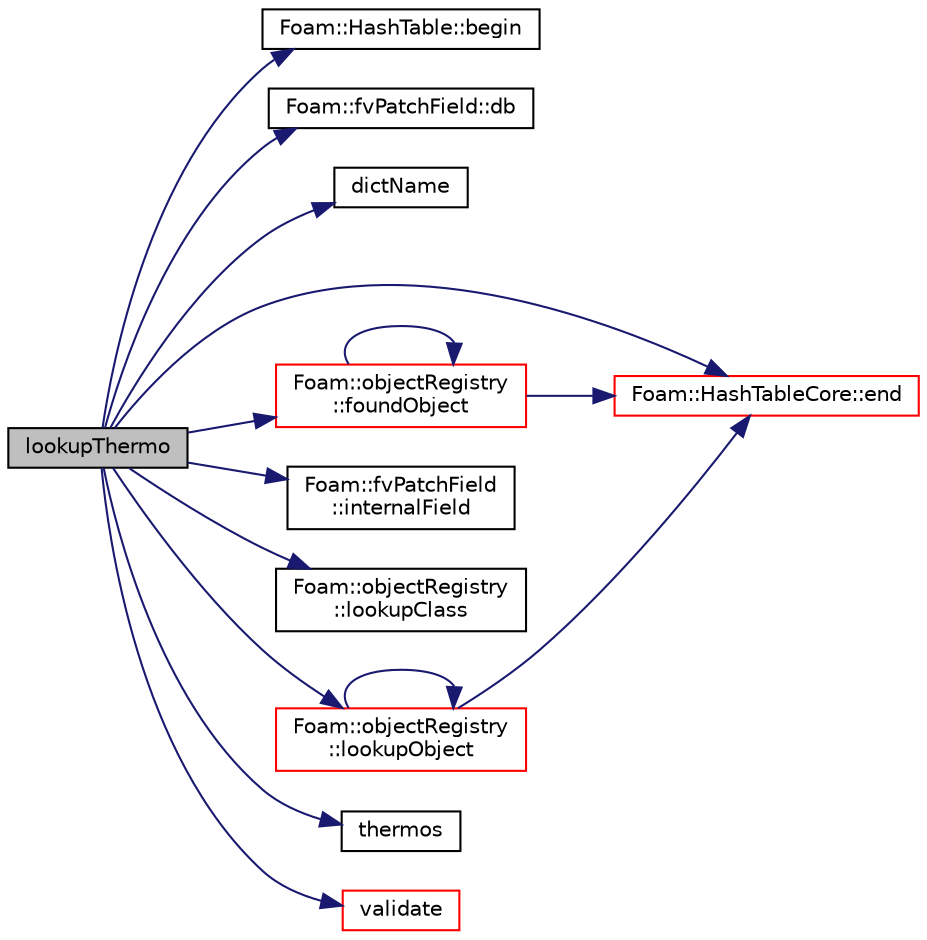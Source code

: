 digraph "lookupThermo"
{
  bgcolor="transparent";
  edge [fontname="Helvetica",fontsize="10",labelfontname="Helvetica",labelfontsize="10"];
  node [fontname="Helvetica",fontsize="10",shape=record];
  rankdir="LR";
  Node997 [label="lookupThermo",height=0.2,width=0.4,color="black", fillcolor="grey75", style="filled", fontcolor="black"];
  Node997 -> Node998 [color="midnightblue",fontsize="10",style="solid",fontname="Helvetica"];
  Node998 [label="Foam::HashTable::begin",height=0.2,width=0.4,color="black",URL="$a26841.html#a4718c822b6b0cd47612f37199986753a",tooltip="Iterator set to the beginning of the HashTable. "];
  Node997 -> Node999 [color="midnightblue",fontsize="10",style="solid",fontname="Helvetica"];
  Node999 [label="Foam::fvPatchField::db",height=0.2,width=0.4,color="black",URL="$a23169.html#a65cc75d9f80b1df5c3184fb2274a97f1",tooltip="Return local objectRegistry. "];
  Node997 -> Node1000 [color="midnightblue",fontsize="10",style="solid",fontname="Helvetica"];
  Node1000 [label="dictName",height=0.2,width=0.4,color="black",URL="$a41249.html#a2ce6e6886eaffc8e3b0677e78ed12560"];
  Node997 -> Node1001 [color="midnightblue",fontsize="10",style="solid",fontname="Helvetica"];
  Node1001 [label="Foam::HashTableCore::end",height=0.2,width=0.4,color="red",URL="$a26849.html#a540580a296c0ff351686ceb4f27b6fe6",tooltip="iteratorEnd set to beyond the end of any HashTable "];
  Node997 -> Node1009 [color="midnightblue",fontsize="10",style="solid",fontname="Helvetica"];
  Node1009 [label="Foam::objectRegistry\l::foundObject",height=0.2,width=0.4,color="red",URL="$a27433.html#afb1fd730975d12fa5bcd4252fbf2b92c",tooltip="Is the named Type found? "];
  Node1009 -> Node1001 [color="midnightblue",fontsize="10",style="solid",fontname="Helvetica"];
  Node1009 -> Node1009 [color="midnightblue",fontsize="10",style="solid",fontname="Helvetica"];
  Node997 -> Node1012 [color="midnightblue",fontsize="10",style="solid",fontname="Helvetica"];
  Node1012 [label="Foam::fvPatchField\l::internalField",height=0.2,width=0.4,color="black",URL="$a23169.html#a1846b8d63fad0cf4ac0649afdabe3535",tooltip="Return dimensioned internal field reference. "];
  Node997 -> Node1013 [color="midnightblue",fontsize="10",style="solid",fontname="Helvetica"];
  Node1013 [label="Foam::objectRegistry\l::lookupClass",height=0.2,width=0.4,color="black",URL="$a27433.html#ad20408e9bd7b5446e5bd0dc70b751705",tooltip="Lookup and return all objects of the given Type. "];
  Node997 -> Node1014 [color="midnightblue",fontsize="10",style="solid",fontname="Helvetica"];
  Node1014 [label="Foam::objectRegistry\l::lookupObject",height=0.2,width=0.4,color="red",URL="$a27433.html#a8b49296f8410366342c524250612c2aa",tooltip="Lookup and return the object of the given Type. "];
  Node1014 -> Node1001 [color="midnightblue",fontsize="10",style="solid",fontname="Helvetica"];
  Node1014 -> Node1014 [color="midnightblue",fontsize="10",style="solid",fontname="Helvetica"];
  Node997 -> Node1055 [color="midnightblue",fontsize="10",style="solid",fontname="Helvetica"];
  Node1055 [label="thermos",height=0.2,width=0.4,color="black",URL="$a20492.html#a0095b9509603fe487629edeaaaa3022f"];
  Node997 -> Node1056 [color="midnightblue",fontsize="10",style="solid",fontname="Helvetica"];
  Node1056 [label="validate",height=0.2,width=0.4,color="red",URL="$a30993.html#ab78135c4dda83acd7424f7e3277eba3f",tooltip="Check that the thermodynamics package is consistent. "];
}
